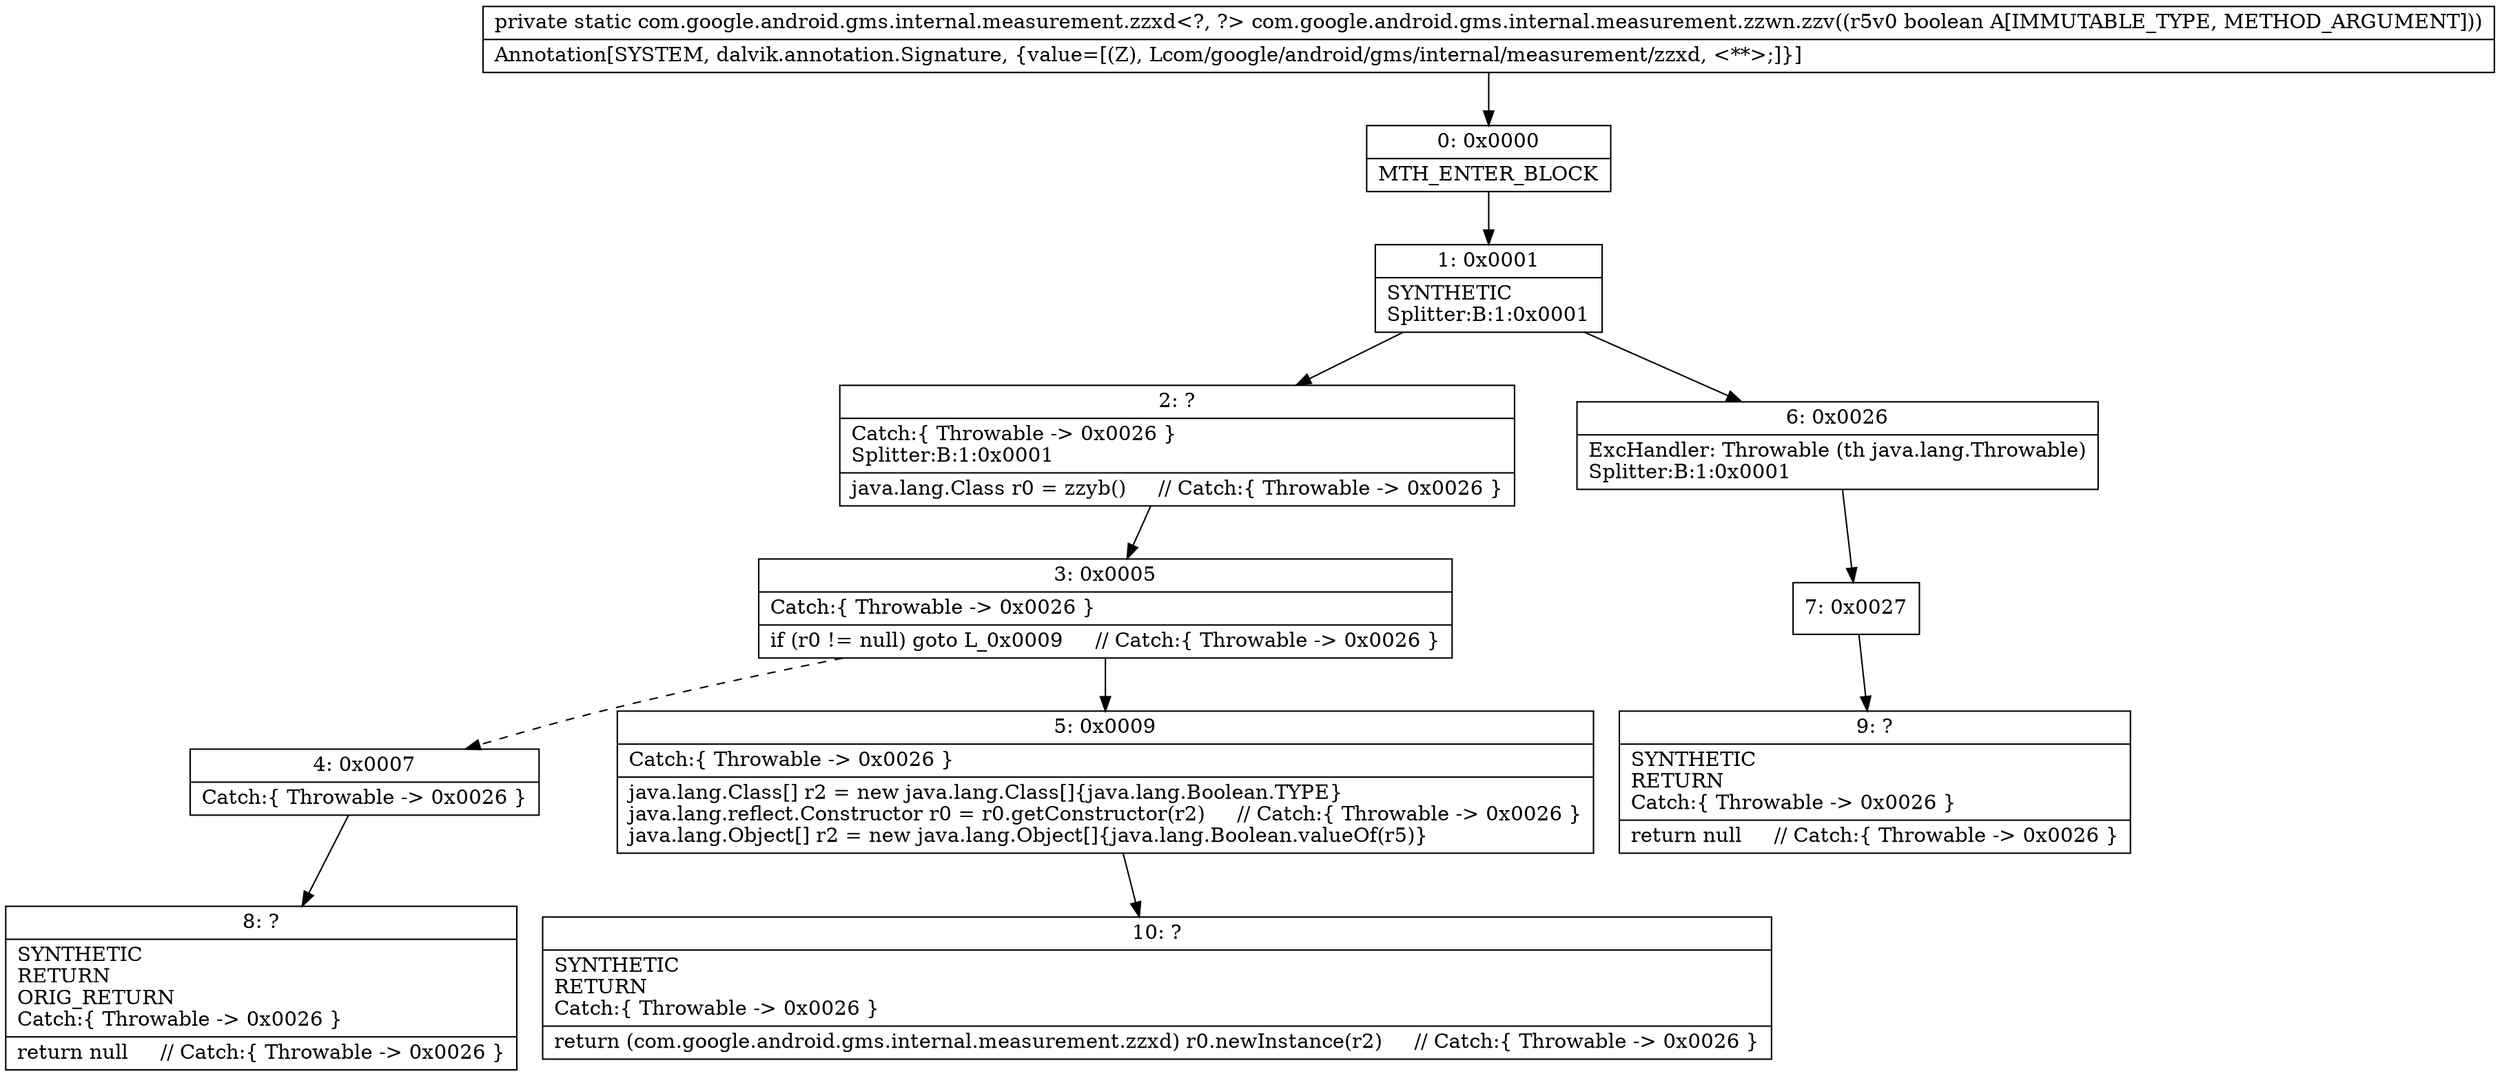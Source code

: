 digraph "CFG forcom.google.android.gms.internal.measurement.zzwn.zzv(Z)Lcom\/google\/android\/gms\/internal\/measurement\/zzxd;" {
Node_0 [shape=record,label="{0\:\ 0x0000|MTH_ENTER_BLOCK\l}"];
Node_1 [shape=record,label="{1\:\ 0x0001|SYNTHETIC\lSplitter:B:1:0x0001\l}"];
Node_2 [shape=record,label="{2\:\ ?|Catch:\{ Throwable \-\> 0x0026 \}\lSplitter:B:1:0x0001\l|java.lang.Class r0 = zzyb()     \/\/ Catch:\{ Throwable \-\> 0x0026 \}\l}"];
Node_3 [shape=record,label="{3\:\ 0x0005|Catch:\{ Throwable \-\> 0x0026 \}\l|if (r0 != null) goto L_0x0009     \/\/ Catch:\{ Throwable \-\> 0x0026 \}\l}"];
Node_4 [shape=record,label="{4\:\ 0x0007|Catch:\{ Throwable \-\> 0x0026 \}\l}"];
Node_5 [shape=record,label="{5\:\ 0x0009|Catch:\{ Throwable \-\> 0x0026 \}\l|java.lang.Class[] r2 = new java.lang.Class[]\{java.lang.Boolean.TYPE\}\ljava.lang.reflect.Constructor r0 = r0.getConstructor(r2)     \/\/ Catch:\{ Throwable \-\> 0x0026 \}\ljava.lang.Object[] r2 = new java.lang.Object[]\{java.lang.Boolean.valueOf(r5)\}\l}"];
Node_6 [shape=record,label="{6\:\ 0x0026|ExcHandler: Throwable (th java.lang.Throwable)\lSplitter:B:1:0x0001\l}"];
Node_7 [shape=record,label="{7\:\ 0x0027}"];
Node_8 [shape=record,label="{8\:\ ?|SYNTHETIC\lRETURN\lORIG_RETURN\lCatch:\{ Throwable \-\> 0x0026 \}\l|return null     \/\/ Catch:\{ Throwable \-\> 0x0026 \}\l}"];
Node_9 [shape=record,label="{9\:\ ?|SYNTHETIC\lRETURN\lCatch:\{ Throwable \-\> 0x0026 \}\l|return null     \/\/ Catch:\{ Throwable \-\> 0x0026 \}\l}"];
Node_10 [shape=record,label="{10\:\ ?|SYNTHETIC\lRETURN\lCatch:\{ Throwable \-\> 0x0026 \}\l|return (com.google.android.gms.internal.measurement.zzxd) r0.newInstance(r2)     \/\/ Catch:\{ Throwable \-\> 0x0026 \}\l}"];
MethodNode[shape=record,label="{private static com.google.android.gms.internal.measurement.zzxd\<?, ?\> com.google.android.gms.internal.measurement.zzwn.zzv((r5v0 boolean A[IMMUTABLE_TYPE, METHOD_ARGUMENT]))  | Annotation[SYSTEM, dalvik.annotation.Signature, \{value=[(Z), Lcom\/google\/android\/gms\/internal\/measurement\/zzxd, \<**\>;]\}]\l}"];
MethodNode -> Node_0;
Node_0 -> Node_1;
Node_1 -> Node_2;
Node_1 -> Node_6;
Node_2 -> Node_3;
Node_3 -> Node_4[style=dashed];
Node_3 -> Node_5;
Node_4 -> Node_8;
Node_5 -> Node_10;
Node_6 -> Node_7;
Node_7 -> Node_9;
}

